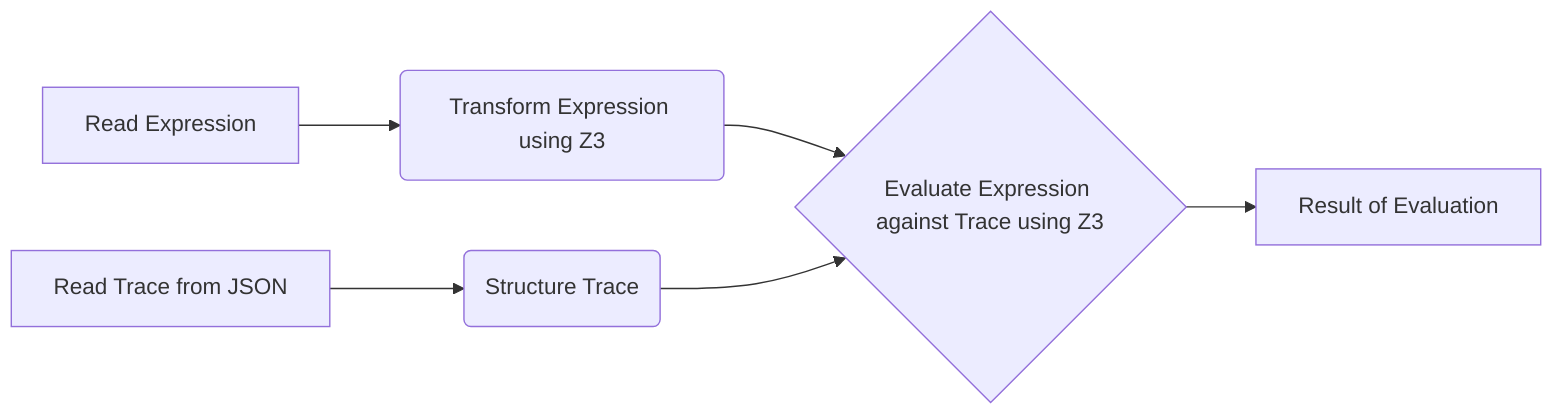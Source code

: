 flowchart LR
    A["Read Expression"] --> B("Transform Expression using Z3")
    C["Read Trace from JSON"] --> D("Structure Trace")
    B --> E{"Evaluate Expression against Trace using Z3"}
    D --> E
    E --> F["Result of Evaluation"]
